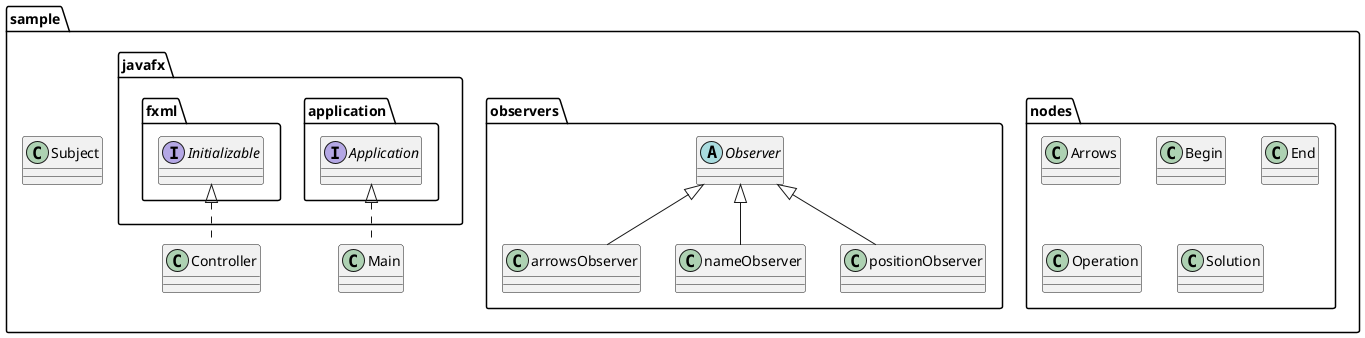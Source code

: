 @startuml

package sample <<Folder>>{
package nodes <<Folder>>{
class Arrows
class Begin
class End
class Operation
class Solution
}
package observers <<Folder>>{
class arrowsObserver extends Observer
class nameObserver extends Observer
class positionObserver extends Observer
abstract class Observer
}
class Controller implements javafx.fxml.Initializable
class Main implements javafx.application.Application
class Subject
}

@enduml